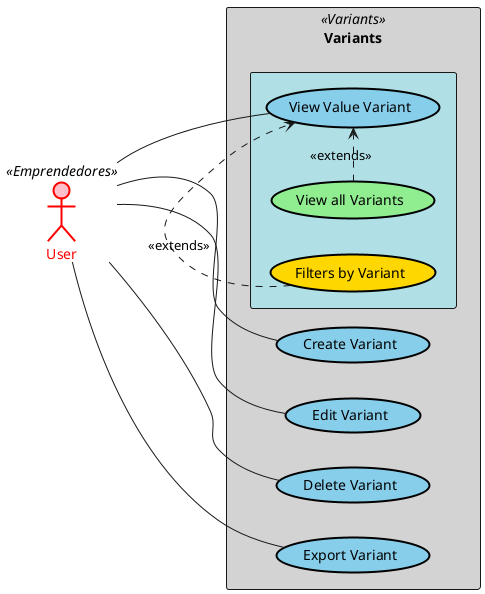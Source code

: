 @startuml VariantsProducts
skinparam rectangle {
  BackgroundColor<<Variants>> LightGrey
}
skinparam usecase {
  BackgroundColor White
  BorderColor Black
  BorderThickness 2
}
skinparam actor {
  BackgroundColor AntiqueWhite
  BorderColor Black
}
left to right direction

actor "User" as user <<Emprendedores>> #pink;line:red;line.bold;text:red

rectangle Variants <<Variants>> {
    usecase "Create Variant" as CV #SkyBlue
    usecase "Edit Variant" as EV #SkyBlue
    usecase "Delete Variant" as DV #SkyBlue
    usecase "Export Variant" as EXV #SkyBlue
    rectangle #PowderBlue {
        usecase "View Value Variant" as VVV #SkyBlue
        usecase "View all Variants" as VAC #LightGreen
        usecase "Filters by Variant" as FBV #Gold
    }
}
user -- VVV
user -- CV
user -- EV
user -- DV
user -- EXV
VAC .> VVV : <<extends>>
FBV .> VVV : <<extends>>
@enduml